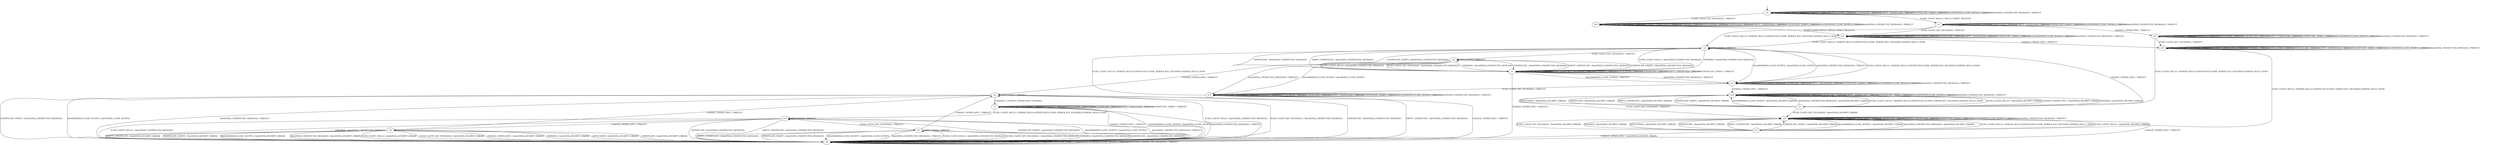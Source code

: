digraph h5 {
s0 [label="s0"];
s1 [label="s1"];
s18 [label="s18"];
s2 [label="s2"];
s12 [label="s12"];
s19 [label="s19"];
s3 [label="s3"];
s4 [label="s4"];
s5 [label="s5"];
s13 [label="s13"];
s20 [label="s20"];
s6 [label="s6"];
s8 [label="s8"];
s14 [label="s14"];
s15 [label="s15"];
s16 [label="s16"];
s7 [label="s7"];
s9 [label="s9"];
s17 [label="s17"];
s10 [label="s10"];
s11 [label="s11"];
s0 -> s1 [label="ECDH_CLIENT_HELLO / HELLO_VERIFY_REQUEST"];
s0 -> s18 [label="ECDH_CLIENT_KEY_EXCHANGE / TIMEOUT"];
s0 -> s0 [label="CHANGE_CIPHER_SPEC / TIMEOUT"];
s0 -> s0 [label="FINISHED / TIMEOUT"];
s0 -> s0 [label="APPLICATION / TIMEOUT"];
s0 -> s0 [label="CERTIFICATE / TIMEOUT"];
s0 -> s0 [label="EMPTY_CERTIFICATE / TIMEOUT"];
s0 -> s0 [label="CERTIFICATE_VERIFY / TIMEOUT"];
s0 -> s0 [label="Alert(WARNING,CLOSE_NOTIFY) / TIMEOUT"];
s0 -> s0 [label="Alert(FATAL,UNEXPECTED_MESSAGE) / TIMEOUT"];
s1 -> s2 [label="ECDH_CLIENT_HELLO / SERVER_HELLO,CERTIFICATE,ECDHE_SERVER_KEY_EXCHANGE,SERVER_HELLO_DONE"];
s1 -> s19 [label="ECDH_CLIENT_KEY_EXCHANGE / TIMEOUT"];
s1 -> s12 [label="CHANGE_CIPHER_SPEC / TIMEOUT"];
s1 -> s1 [label="FINISHED / TIMEOUT"];
s1 -> s1 [label="APPLICATION / TIMEOUT"];
s1 -> s1 [label="CERTIFICATE / TIMEOUT"];
s1 -> s1 [label="EMPTY_CERTIFICATE / TIMEOUT"];
s1 -> s1 [label="CERTIFICATE_VERIFY / TIMEOUT"];
s1 -> s1 [label="Alert(WARNING,CLOSE_NOTIFY) / TIMEOUT"];
s1 -> s1 [label="Alert(FATAL,UNEXPECTED_MESSAGE) / TIMEOUT"];
s18 -> s19 [label="ECDH_CLIENT_HELLO / HELLO_VERIFY_REQUEST"];
s18 -> s18 [label="ECDH_CLIENT_KEY_EXCHANGE / TIMEOUT"];
s18 -> s18 [label="CHANGE_CIPHER_SPEC / TIMEOUT"];
s18 -> s18 [label="FINISHED / TIMEOUT"];
s18 -> s18 [label="APPLICATION / TIMEOUT"];
s18 -> s18 [label="CERTIFICATE / TIMEOUT"];
s18 -> s18 [label="EMPTY_CERTIFICATE / TIMEOUT"];
s18 -> s18 [label="CERTIFICATE_VERIFY / TIMEOUT"];
s18 -> s18 [label="Alert(WARNING,CLOSE_NOTIFY) / TIMEOUT"];
s18 -> s18 [label="Alert(FATAL,UNEXPECTED_MESSAGE) / TIMEOUT"];
s2 -> s3 [label="ECDH_CLIENT_HELLO / Alert(FATAL,UNEXPECTED_MESSAGE)"];
s2 -> s4 [label="ECDH_CLIENT_KEY_EXCHANGE / TIMEOUT"];
s2 -> s5 [label="CHANGE_CIPHER_SPEC / TIMEOUT"];
s2 -> s3 [label="FINISHED / Alert(FATAL,UNEXPECTED_MESSAGE)"];
s2 -> s2 [label="APPLICATION / TIMEOUT"];
s2 -> s3 [label="CERTIFICATE / Alert(FATAL,UNEXPECTED_MESSAGE)"];
s2 -> s3 [label="EMPTY_CERTIFICATE / Alert(FATAL,UNEXPECTED_MESSAGE)"];
s2 -> s3 [label="CERTIFICATE_VERIFY / Alert(FATAL,UNEXPECTED_MESSAGE)"];
s2 -> s13 [label="Alert(WARNING,CLOSE_NOTIFY) / Alert(FATAL,CLOSE_NOTIFY)"];
s2 -> s13 [label="Alert(FATAL,UNEXPECTED_MESSAGE) / TIMEOUT"];
s12 -> s5 [label="ECDH_CLIENT_HELLO / SERVER_HELLO,CERTIFICATE,ECDHE_SERVER_KEY_EXCHANGE,SERVER_HELLO_DONE"];
s12 -> s20 [label="ECDH_CLIENT_KEY_EXCHANGE / TIMEOUT"];
s12 -> s12 [label="CHANGE_CIPHER_SPEC / TIMEOUT"];
s12 -> s12 [label="FINISHED / TIMEOUT"];
s12 -> s12 [label="APPLICATION / TIMEOUT"];
s12 -> s12 [label="CERTIFICATE / TIMEOUT"];
s12 -> s12 [label="EMPTY_CERTIFICATE / TIMEOUT"];
s12 -> s12 [label="CERTIFICATE_VERIFY / TIMEOUT"];
s12 -> s12 [label="Alert(WARNING,CLOSE_NOTIFY) / TIMEOUT"];
s12 -> s12 [label="Alert(FATAL,UNEXPECTED_MESSAGE) / TIMEOUT"];
s19 -> s2 [label="ECDH_CLIENT_HELLO / SERVER_HELLO,CERTIFICATE,ECDHE_SERVER_KEY_EXCHANGE,SERVER_HELLO_DONE"];
s19 -> s19 [label="ECDH_CLIENT_KEY_EXCHANGE / TIMEOUT"];
s19 -> s20 [label="CHANGE_CIPHER_SPEC / TIMEOUT"];
s19 -> s19 [label="FINISHED / TIMEOUT"];
s19 -> s19 [label="APPLICATION / TIMEOUT"];
s19 -> s19 [label="CERTIFICATE / TIMEOUT"];
s19 -> s19 [label="EMPTY_CERTIFICATE / TIMEOUT"];
s19 -> s19 [label="CERTIFICATE_VERIFY / TIMEOUT"];
s19 -> s19 [label="Alert(WARNING,CLOSE_NOTIFY) / TIMEOUT"];
s19 -> s19 [label="Alert(FATAL,UNEXPECTED_MESSAGE) / TIMEOUT"];
s3 -> s3 [label="ECDH_CLIENT_HELLO / TIMEOUT"];
s3 -> s3 [label="ECDH_CLIENT_KEY_EXCHANGE / TIMEOUT"];
s3 -> s8 [label="CHANGE_CIPHER_SPEC / TIMEOUT"];
s3 -> s3 [label="FINISHED / TIMEOUT"];
s3 -> s3 [label="APPLICATION / TIMEOUT"];
s3 -> s3 [label="CERTIFICATE / TIMEOUT"];
s3 -> s3 [label="EMPTY_CERTIFICATE / TIMEOUT"];
s3 -> s3 [label="CERTIFICATE_VERIFY / TIMEOUT"];
s3 -> s13 [label="Alert(WARNING,CLOSE_NOTIFY) / TIMEOUT"];
s3 -> s13 [label="Alert(FATAL,UNEXPECTED_MESSAGE) / TIMEOUT"];
s4 -> s3 [label="ECDH_CLIENT_HELLO / Alert(FATAL,UNEXPECTED_MESSAGE)"];
s4 -> s3 [label="ECDH_CLIENT_KEY_EXCHANGE / Alert(FATAL,UNEXPECTED_MESSAGE)"];
s4 -> s6 [label="CHANGE_CIPHER_SPEC / TIMEOUT"];
s4 -> s3 [label="FINISHED / Alert(FATAL,UNEXPECTED_MESSAGE)"];
s4 -> s4 [label="APPLICATION / TIMEOUT"];
s4 -> s3 [label="CERTIFICATE / Alert(FATAL,UNEXPECTED_MESSAGE)"];
s4 -> s3 [label="EMPTY_CERTIFICATE / Alert(FATAL,UNEXPECTED_MESSAGE)"];
s4 -> s3 [label="CERTIFICATE_VERIFY / Alert(FATAL,UNEXPECTED_MESSAGE)"];
s4 -> s15 [label="Alert(WARNING,CLOSE_NOTIFY) / Alert(FATAL,CLOSE_NOTIFY)"];
s4 -> s15 [label="Alert(FATAL,UNEXPECTED_MESSAGE) / TIMEOUT"];
s5 -> s14 [label="ECDH_CLIENT_HELLO / Alert(FATAL,DECRYPT_ERROR)"];
s5 -> s16 [label="ECDH_CLIENT_KEY_EXCHANGE / Alert(FATAL,DECRYPT_ERROR)"];
s5 -> s14 [label="CHANGE_CIPHER_SPEC / Alert(FATAL,DECRYPT_ERROR)"];
s5 -> s14 [label="FINISHED / Alert(FATAL,DECRYPT_ERROR)"];
s5 -> s14 [label="APPLICATION / Alert(FATAL,DECRYPT_ERROR)"];
s5 -> s14 [label="CERTIFICATE / Alert(FATAL,DECRYPT_ERROR)"];
s5 -> s14 [label="EMPTY_CERTIFICATE / Alert(FATAL,DECRYPT_ERROR)"];
s5 -> s14 [label="CERTIFICATE_VERIFY / Alert(FATAL,DECRYPT_ERROR)"];
s5 -> s14 [label="Alert(WARNING,CLOSE_NOTIFY) / Alert(FATAL,DECRYPT_ERROR)"];
s5 -> s14 [label="Alert(FATAL,UNEXPECTED_MESSAGE) / Alert(FATAL,DECRYPT_ERROR)"];
s13 -> s2 [label="ECDH_CLIENT_HELLO / SERVER_HELLO,CERTIFICATE,ECDHE_SERVER_KEY_EXCHANGE,SERVER_HELLO_DONE"];
s13 -> s15 [label="ECDH_CLIENT_KEY_EXCHANGE / TIMEOUT"];
s13 -> s14 [label="CHANGE_CIPHER_SPEC / TIMEOUT"];
s13 -> s13 [label="FINISHED / TIMEOUT"];
s13 -> s13 [label="APPLICATION / TIMEOUT"];
s13 -> s13 [label="CERTIFICATE / TIMEOUT"];
s13 -> s13 [label="EMPTY_CERTIFICATE / TIMEOUT"];
s13 -> s13 [label="CERTIFICATE_VERIFY / TIMEOUT"];
s13 -> s13 [label="Alert(WARNING,CLOSE_NOTIFY) / TIMEOUT"];
s13 -> s13 [label="Alert(FATAL,UNEXPECTED_MESSAGE) / TIMEOUT"];
s20 -> s17 [label="ECDH_CLIENT_HELLO / SERVER_HELLO,CERTIFICATE,ECDHE_SERVER_KEY_EXCHANGE,SERVER_HELLO_DONE"];
s20 -> s20 [label="ECDH_CLIENT_KEY_EXCHANGE / TIMEOUT"];
s20 -> s20 [label="CHANGE_CIPHER_SPEC / TIMEOUT"];
s20 -> s20 [label="FINISHED / TIMEOUT"];
s20 -> s20 [label="APPLICATION / TIMEOUT"];
s20 -> s20 [label="CERTIFICATE / TIMEOUT"];
s20 -> s20 [label="EMPTY_CERTIFICATE / TIMEOUT"];
s20 -> s20 [label="CERTIFICATE_VERIFY / TIMEOUT"];
s20 -> s20 [label="Alert(WARNING,CLOSE_NOTIFY) / TIMEOUT"];
s20 -> s20 [label="Alert(FATAL,UNEXPECTED_MESSAGE) / TIMEOUT"];
s6 -> s8 [label="ECDH_CLIENT_HELLO / Alert(FATAL,UNEXPECTED_MESSAGE)"];
s6 -> s8 [label="ECDH_CLIENT_KEY_EXCHANGE / Alert(FATAL,UNEXPECTED_MESSAGE)"];
s6 -> s9 [label="CHANGE_CIPHER_SPEC / TIMEOUT"];
s6 -> s7 [label="FINISHED / CHANGE_CIPHER_SPEC,FINISHED"];
s6 -> s6 [label="APPLICATION / TIMEOUT"];
s6 -> s8 [label="CERTIFICATE / Alert(FATAL,UNEXPECTED_MESSAGE)"];
s6 -> s8 [label="EMPTY_CERTIFICATE / Alert(FATAL,UNEXPECTED_MESSAGE)"];
s6 -> s8 [label="CERTIFICATE_VERIFY / Alert(FATAL,UNEXPECTED_MESSAGE)"];
s6 -> s8 [label="Alert(WARNING,CLOSE_NOTIFY) / Alert(FATAL,CLOSE_NOTIFY)"];
s6 -> s8 [label="Alert(FATAL,UNEXPECTED_MESSAGE) / TIMEOUT"];
s8 -> s8 [label="ECDH_CLIENT_HELLO / TIMEOUT"];
s8 -> s8 [label="ECDH_CLIENT_KEY_EXCHANGE / TIMEOUT"];
s8 -> s8 [label="CHANGE_CIPHER_SPEC / TIMEOUT"];
s8 -> s8 [label="FINISHED / TIMEOUT"];
s8 -> s8 [label="APPLICATION / TIMEOUT"];
s8 -> s8 [label="CERTIFICATE / TIMEOUT"];
s8 -> s8 [label="EMPTY_CERTIFICATE / TIMEOUT"];
s8 -> s8 [label="CERTIFICATE_VERIFY / TIMEOUT"];
s8 -> s8 [label="Alert(WARNING,CLOSE_NOTIFY) / TIMEOUT"];
s8 -> s8 [label="Alert(FATAL,UNEXPECTED_MESSAGE) / TIMEOUT"];
s14 -> s5 [label="ECDH_CLIENT_HELLO / SERVER_HELLO,CERTIFICATE,ECDHE_SERVER_KEY_EXCHANGE,SERVER_HELLO_DONE"];
s14 -> s16 [label="ECDH_CLIENT_KEY_EXCHANGE / TIMEOUT"];
s14 -> s14 [label="CHANGE_CIPHER_SPEC / TIMEOUT"];
s14 -> s14 [label="FINISHED / TIMEOUT"];
s14 -> s14 [label="APPLICATION / TIMEOUT"];
s14 -> s14 [label="CERTIFICATE / TIMEOUT"];
s14 -> s14 [label="EMPTY_CERTIFICATE / TIMEOUT"];
s14 -> s14 [label="CERTIFICATE_VERIFY / TIMEOUT"];
s14 -> s14 [label="Alert(WARNING,CLOSE_NOTIFY) / TIMEOUT"];
s14 -> s14 [label="Alert(FATAL,UNEXPECTED_MESSAGE) / TIMEOUT"];
s15 -> s2 [label="ECDH_CLIENT_HELLO / SERVER_HELLO,CERTIFICATE,ECDHE_SERVER_KEY_EXCHANGE,SERVER_HELLO_DONE"];
s15 -> s15 [label="ECDH_CLIENT_KEY_EXCHANGE / TIMEOUT"];
s15 -> s8 [label="CHANGE_CIPHER_SPEC / TIMEOUT"];
s15 -> s15 [label="FINISHED / TIMEOUT"];
s15 -> s15 [label="APPLICATION / TIMEOUT"];
s15 -> s15 [label="CERTIFICATE / TIMEOUT"];
s15 -> s15 [label="EMPTY_CERTIFICATE / TIMEOUT"];
s15 -> s15 [label="CERTIFICATE_VERIFY / TIMEOUT"];
s15 -> s15 [label="Alert(WARNING,CLOSE_NOTIFY) / TIMEOUT"];
s15 -> s15 [label="Alert(FATAL,UNEXPECTED_MESSAGE) / TIMEOUT"];
s16 -> s17 [label="ECDH_CLIENT_HELLO / SERVER_HELLO,CERTIFICATE,ECDHE_SERVER_KEY_EXCHANGE,SERVER_HELLO_DONE"];
s16 -> s16 [label="ECDH_CLIENT_KEY_EXCHANGE / TIMEOUT"];
s16 -> s8 [label="CHANGE_CIPHER_SPEC / TIMEOUT"];
s16 -> s16 [label="FINISHED / TIMEOUT"];
s16 -> s16 [label="APPLICATION / TIMEOUT"];
s16 -> s16 [label="CERTIFICATE / TIMEOUT"];
s16 -> s16 [label="EMPTY_CERTIFICATE / TIMEOUT"];
s16 -> s16 [label="CERTIFICATE_VERIFY / TIMEOUT"];
s16 -> s16 [label="Alert(WARNING,CLOSE_NOTIFY) / TIMEOUT"];
s16 -> s16 [label="Alert(FATAL,UNEXPECTED_MESSAGE) / TIMEOUT"];
s7 -> s10 [label="ECDH_CLIENT_HELLO / SERVER_HELLO,CERTIFICATE,ECDHE_SERVER_KEY_EXCHANGE,SERVER_HELLO_DONE"];
s7 -> s7 [label="ECDH_CLIENT_KEY_EXCHANGE / TIMEOUT"];
s7 -> s8 [label="CHANGE_CIPHER_SPEC / TIMEOUT"];
s7 -> s7 [label="FINISHED / TIMEOUT"];
s7 -> s7 [label="APPLICATION / APPLICATION"];
s7 -> s7 [label="CERTIFICATE / TIMEOUT"];
s7 -> s7 [label="EMPTY_CERTIFICATE / TIMEOUT"];
s7 -> s7 [label="CERTIFICATE_VERIFY / TIMEOUT"];
s7 -> s8 [label="Alert(WARNING,CLOSE_NOTIFY) / Alert(FATAL,CLOSE_NOTIFY)"];
s7 -> s8 [label="Alert(FATAL,UNEXPECTED_MESSAGE) / TIMEOUT"];
s9 -> s8 [label="ECDH_CLIENT_HELLO / Alert(FATAL,DECRYPT_ERROR)"];
s9 -> s8 [label="ECDH_CLIENT_KEY_EXCHANGE / Alert(FATAL,DECRYPT_ERROR)"];
s9 -> s8 [label="CHANGE_CIPHER_SPEC / Alert(FATAL,DECRYPT_ERROR)"];
s9 -> s8 [label="FINISHED / Alert(FATAL,DECRYPT_ERROR)"];
s9 -> s8 [label="APPLICATION / Alert(FATAL,DECRYPT_ERROR)"];
s9 -> s8 [label="CERTIFICATE / Alert(FATAL,DECRYPT_ERROR)"];
s9 -> s8 [label="EMPTY_CERTIFICATE / Alert(FATAL,DECRYPT_ERROR)"];
s9 -> s8 [label="CERTIFICATE_VERIFY / Alert(FATAL,DECRYPT_ERROR)"];
s9 -> s8 [label="Alert(WARNING,CLOSE_NOTIFY) / Alert(FATAL,DECRYPT_ERROR)"];
s9 -> s8 [label="Alert(FATAL,UNEXPECTED_MESSAGE) / Alert(FATAL,DECRYPT_ERROR)"];
s17 -> s16 [label="ECDH_CLIENT_HELLO / Alert(FATAL,DECRYPT_ERROR)"];
s17 -> s16 [label="ECDH_CLIENT_KEY_EXCHANGE / Alert(FATAL,DECRYPT_ERROR)"];
s17 -> s8 [label="CHANGE_CIPHER_SPEC / Alert(FATAL,DECRYPT_ERROR)"];
s17 -> s16 [label="FINISHED / Alert(FATAL,DECRYPT_ERROR)"];
s17 -> s16 [label="APPLICATION / Alert(FATAL,DECRYPT_ERROR)"];
s17 -> s16 [label="CERTIFICATE / Alert(FATAL,DECRYPT_ERROR)"];
s17 -> s16 [label="EMPTY_CERTIFICATE / Alert(FATAL,DECRYPT_ERROR)"];
s17 -> s16 [label="CERTIFICATE_VERIFY / Alert(FATAL,DECRYPT_ERROR)"];
s17 -> s16 [label="Alert(WARNING,CLOSE_NOTIFY) / Alert(FATAL,DECRYPT_ERROR)"];
s17 -> s16 [label="Alert(FATAL,UNEXPECTED_MESSAGE) / Alert(FATAL,DECRYPT_ERROR)"];
s10 -> s8 [label="ECDH_CLIENT_HELLO / Alert(FATAL,UNEXPECTED_MESSAGE)"];
s10 -> s11 [label="ECDH_CLIENT_KEY_EXCHANGE / TIMEOUT"];
s10 -> s9 [label="CHANGE_CIPHER_SPEC / TIMEOUT"];
s10 -> s8 [label="FINISHED / Alert(FATAL,UNEXPECTED_MESSAGE)"];
s10 -> s10 [label="APPLICATION / TIMEOUT"];
s10 -> s8 [label="CERTIFICATE / Alert(FATAL,UNEXPECTED_MESSAGE)"];
s10 -> s8 [label="EMPTY_CERTIFICATE / Alert(FATAL,UNEXPECTED_MESSAGE)"];
s10 -> s8 [label="CERTIFICATE_VERIFY / Alert(FATAL,UNEXPECTED_MESSAGE)"];
s10 -> s8 [label="Alert(WARNING,CLOSE_NOTIFY) / Alert(FATAL,CLOSE_NOTIFY)"];
s10 -> s8 [label="Alert(FATAL,UNEXPECTED_MESSAGE) / TIMEOUT"];
s11 -> s8 [label="ECDH_CLIENT_HELLO / Alert(FATAL,UNEXPECTED_MESSAGE)"];
s11 -> s8 [label="ECDH_CLIENT_KEY_EXCHANGE / Alert(FATAL,UNEXPECTED_MESSAGE)"];
s11 -> s6 [label="CHANGE_CIPHER_SPEC / TIMEOUT"];
s11 -> s8 [label="FINISHED / Alert(FATAL,UNEXPECTED_MESSAGE)"];
s11 -> s11 [label="APPLICATION / TIMEOUT"];
s11 -> s8 [label="CERTIFICATE / Alert(FATAL,UNEXPECTED_MESSAGE)"];
s11 -> s8 [label="EMPTY_CERTIFICATE / Alert(FATAL,UNEXPECTED_MESSAGE)"];
s11 -> s8 [label="CERTIFICATE_VERIFY / Alert(FATAL,UNEXPECTED_MESSAGE)"];
s11 -> s8 [label="Alert(WARNING,CLOSE_NOTIFY) / Alert(FATAL,CLOSE_NOTIFY)"];
s11 -> s8 [label="Alert(FATAL,UNEXPECTED_MESSAGE) / TIMEOUT"];
__start0 [shape=none, label=""];
__start0 -> s0 [label=""];
}
